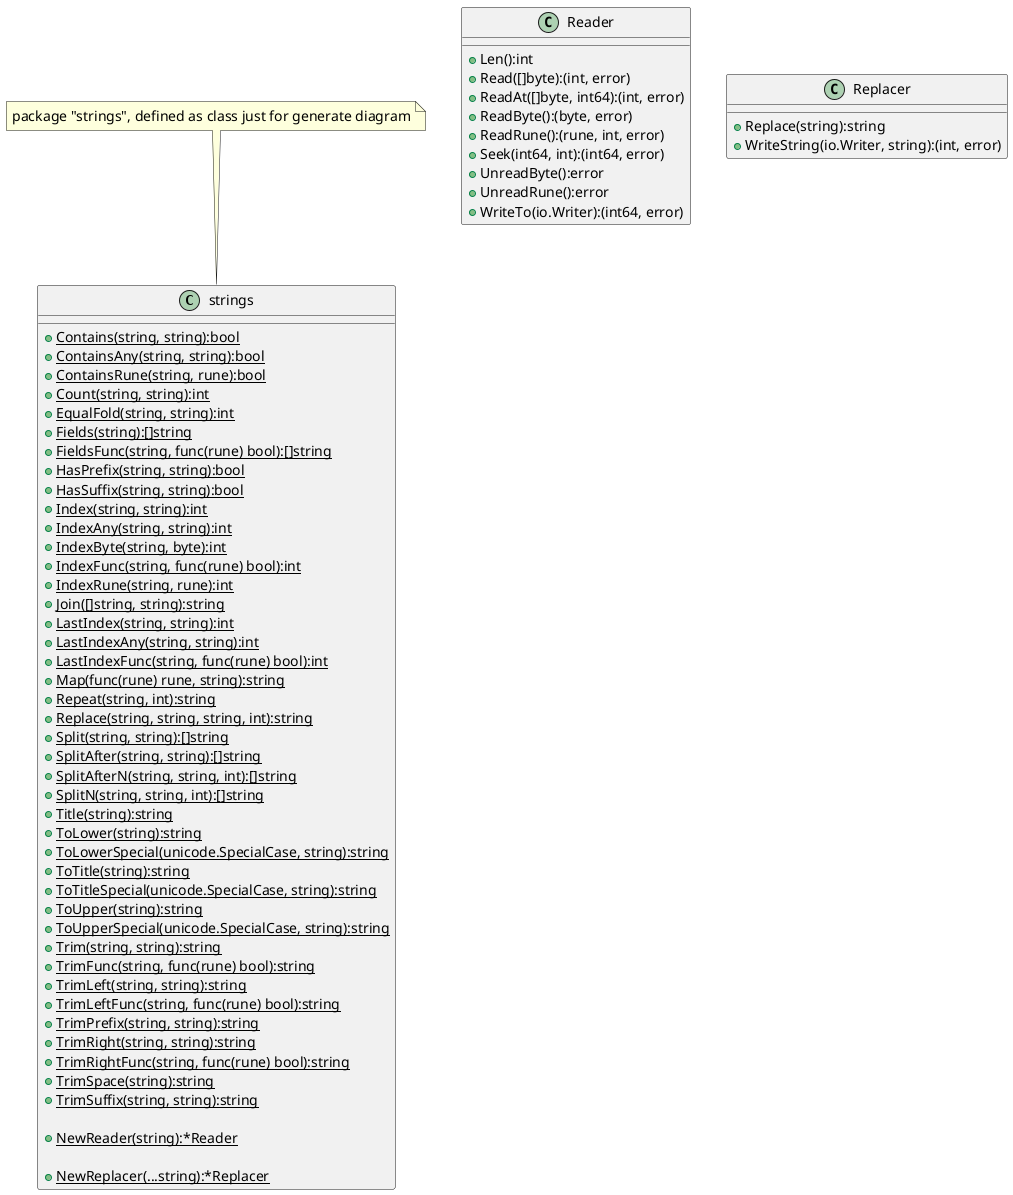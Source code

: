 @startuml
skinparam {
	defaultFontName Tohama
	defaultFontSize 14
}

class strings {
	+{static} Contains(string, string):bool
	+{static} ContainsAny(string, string):bool
	+{static} ContainsRune(string, rune):bool
	+{static} Count(string, string):int
	+{static} EqualFold(string, string):int
	+{static} Fields(string):[]string
	+{static} FieldsFunc(string, func(rune) bool):[]string
	+{static} HasPrefix(string, string):bool
	+{static} HasSuffix(string, string):bool
	+{static} Index(string, string):int
	+{static} IndexAny(string, string):int
	+{static} IndexByte(string, byte):int
	+{static} IndexFunc(string, func(rune) bool):int
	+{static} IndexRune(string, rune):int
	+{static} Join([]string, string):string
	+{static} LastIndex(string, string):int
	+{static} LastIndexAny(string, string):int
	+{static} LastIndexFunc(string, func(rune) bool):int
	+{static} Map(func(rune) rune, string):string
	+{static} Repeat(string, int):string
	+{static} Replace(string, string, string, int):string
	+{static} Split(string, string):[]string
	+{static} SplitAfter(string, string):[]string
	+{static} SplitAfterN(string, string, int):[]string
	+{static} SplitN(string, string, int):[]string
	+{static} Title(string):string
	+{static} ToLower(string):string
	+{static} ToLowerSpecial(unicode.SpecialCase, string):string
	+{static} ToTitle(string):string
	+{static} ToTitleSpecial(unicode.SpecialCase, string):string
	+{static} ToUpper(string):string
	+{static} ToUpperSpecial(unicode.SpecialCase, string):string
	+{static} Trim(string, string):string
	+{static} TrimFunc(string, func(rune) bool):string
	+{static} TrimLeft(string, string):string
	+{static} TrimLeftFunc(string, func(rune) bool):string
	+{static} TrimPrefix(string, string):string
	+{static} TrimRight(string, string):string
	+{static} TrimRightFunc(string, func(rune) bool):string
	+{static} TrimSpace(string):string
	+{static} TrimSuffix(string, string):string

	+{static} NewReader(string):*Reader

	+{static} NewReplacer(...string):*Replacer
}

class Reader {
	+Len():int
	+Read([]byte):(int, error)
	+ReadAt([]byte, int64):(int, error)
	+ReadByte():(byte, error)
	+ReadRune():(rune, int, error)
	+Seek(int64, int):(int64, error)
	+UnreadByte():error
	+UnreadRune():error
	+WriteTo(io.Writer):(int64, error)
}

class Replacer {
	+Replace(string):string
	+WriteString(io.Writer, string):(int, error)
}

note top of strings: package "strings", defined as class just for generate diagram

@enduml
